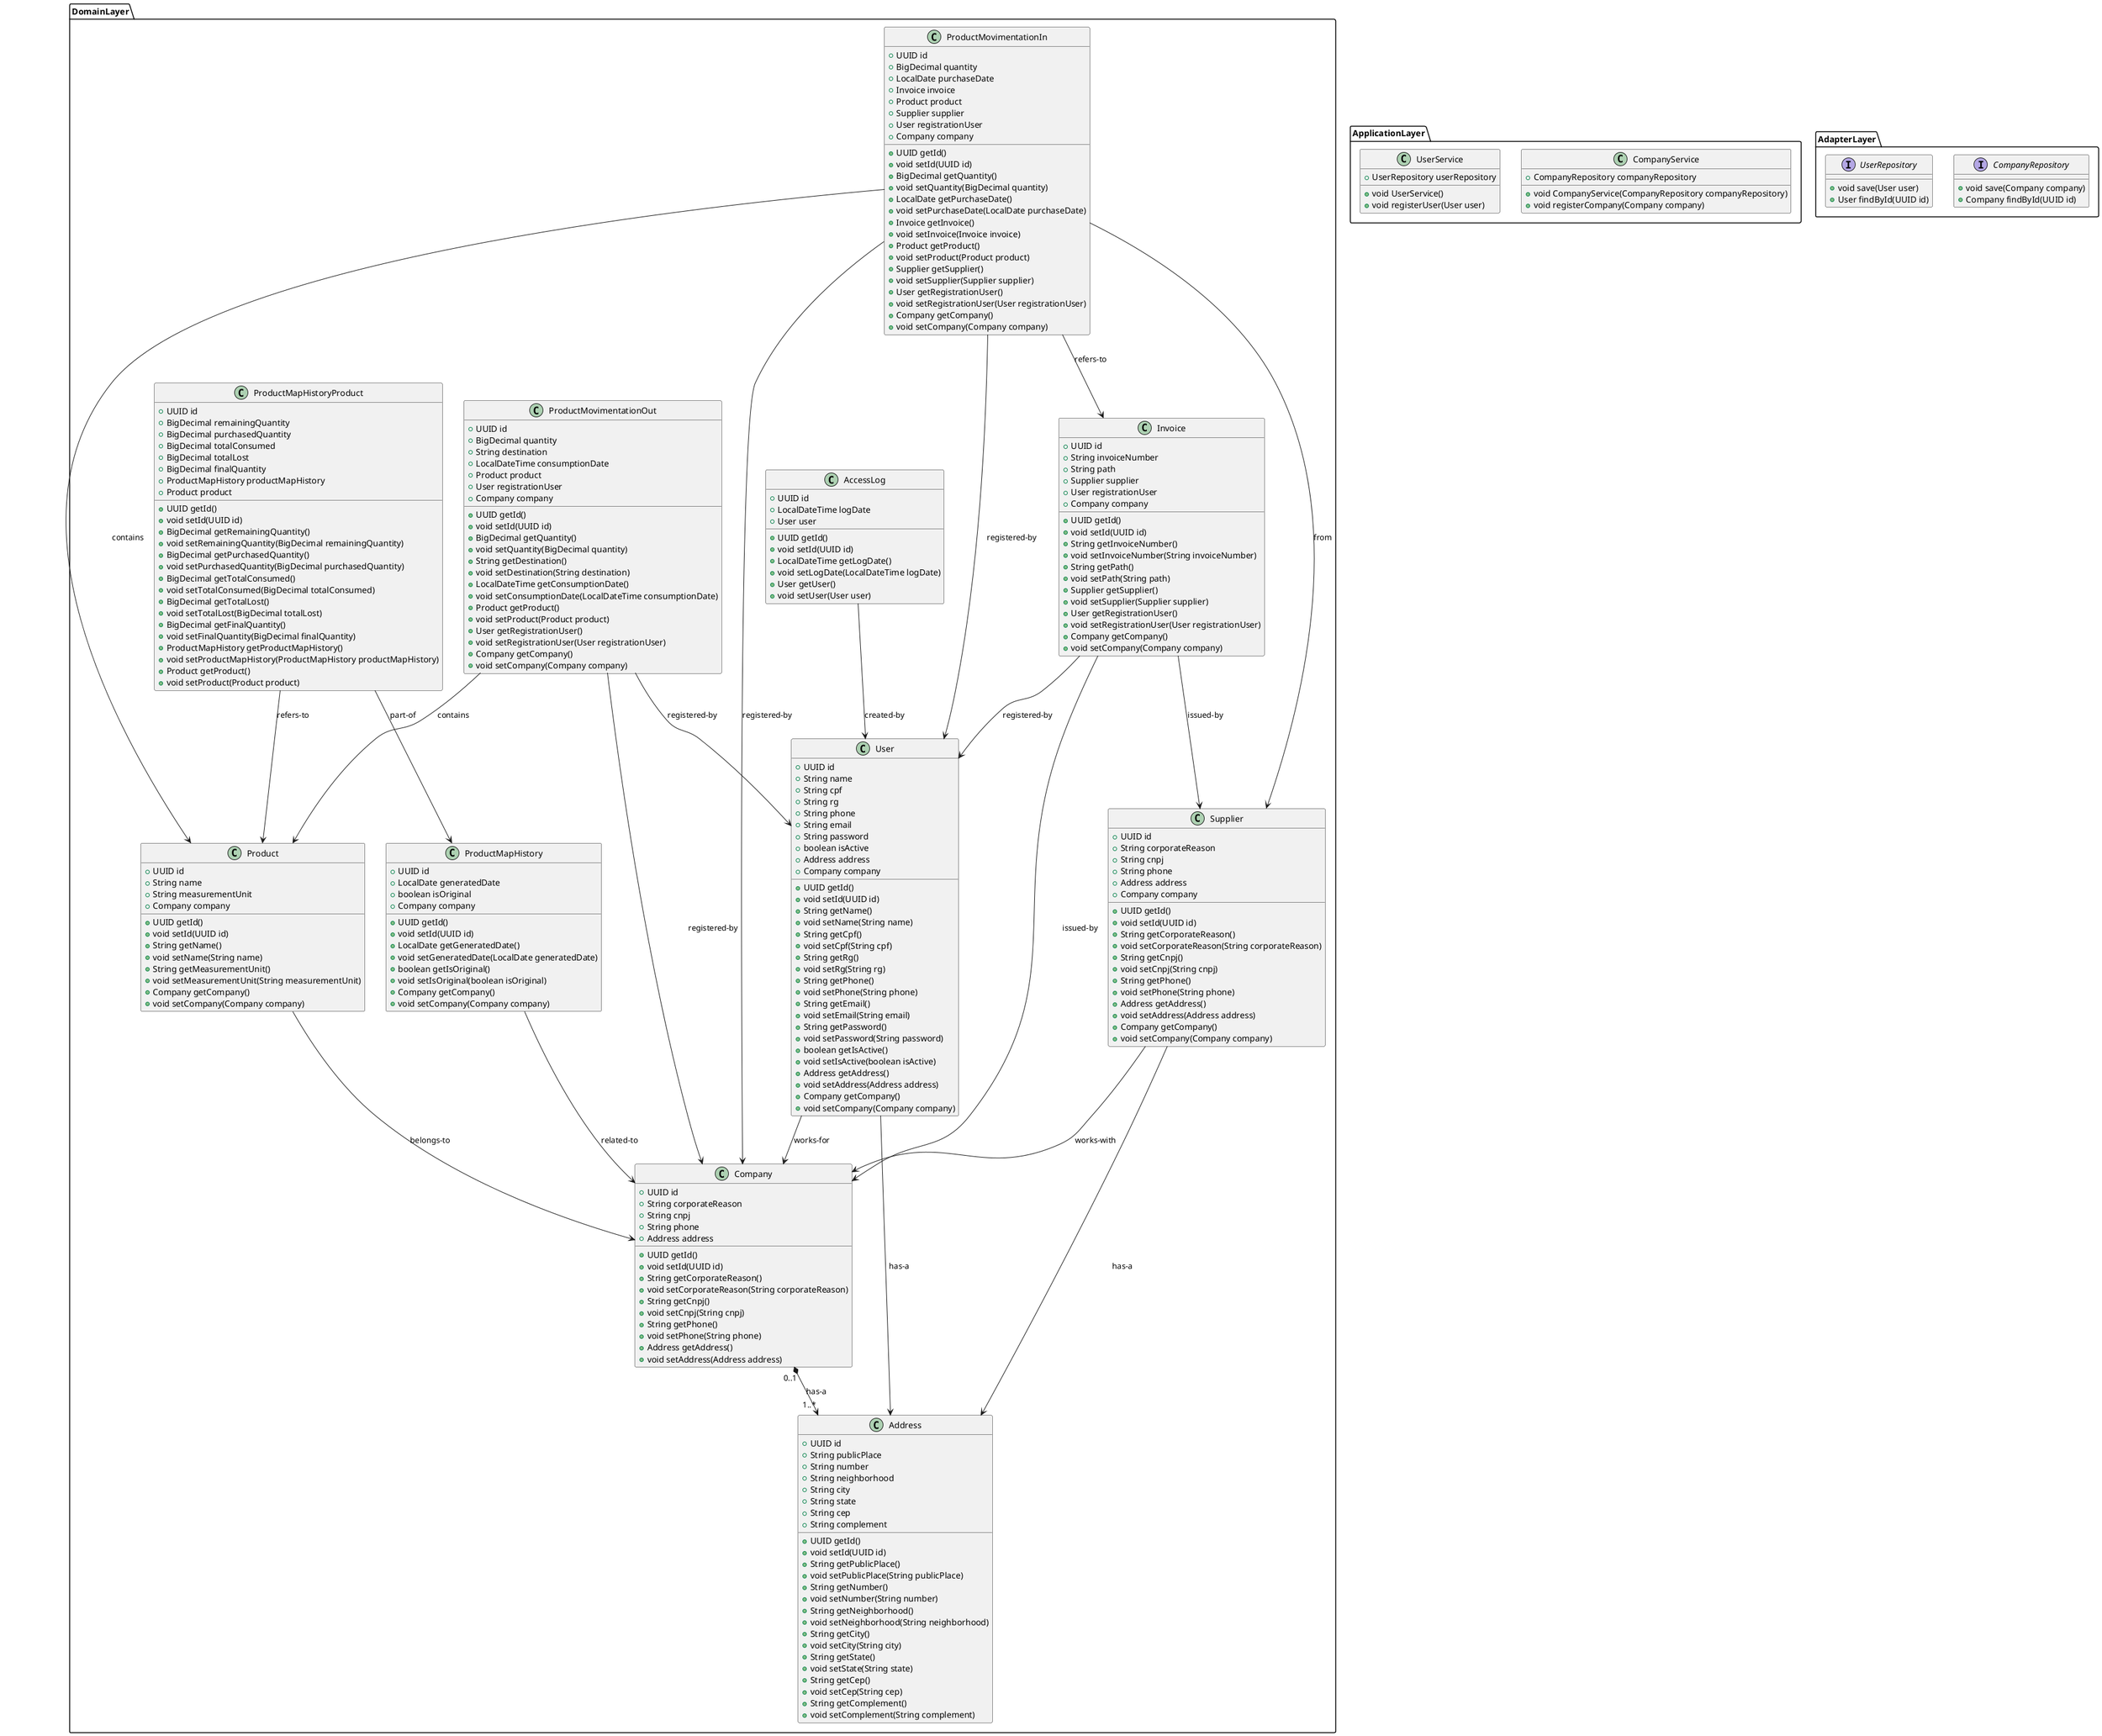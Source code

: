 @startuml controlled_map_generator_class_diagram

package DomainLayer {

    class Address {
        + UUID id
        + String publicPlace
        + String number
        + String neighborhood
        + String city
        + String state
        + String cep
        + String complement

        + UUID getId()
        + void setId(UUID id)
        + String getPublicPlace()
        + void setPublicPlace(String publicPlace)
        + String getNumber()
        + void setNumber(String number)
        + String getNeighborhood()
        + void setNeighborhood(String neighborhood)
        + String getCity()
        + void setCity(String city)
        + String getState()
        + void setState(String state)
        + String getCep()
        + void setCep(String cep)
        + String getComplement()
        + void setComplement(String complement)
    }

    class Company {
        + UUID id
        + String corporateReason
        + String cnpj
        + String phone
        + Address address

        + UUID getId()
        + void setId(UUID id)
        + String getCorporateReason()
        + void setCorporateReason(String corporateReason)
        + String getCnpj()
        + void setCnpj(String cnpj)
        + String getPhone()
        + void setPhone(String phone)
        + Address getAddress()
        + void setAddress(Address address)
    }

    class User {
        + UUID id
        + String name
        + String cpf
        + String rg
        + String phone
        + String email
        + String password
        + boolean isActive
        + Address address
        + Company company

        + UUID getId()
        + void setId(UUID id)
        + String getName()
        + void setName(String name)
        + String getCpf()
        + void setCpf(String cpf)
        + String getRg()
        + void setRg(String rg)
        + String getPhone()
        + void setPhone(String phone)
        + String getEmail()
        + void setEmail(String email)
        + String getPassword()
        + void setPassword(String password)
        + boolean getIsActive()
        + void setIsActive(boolean isActive)
        + Address getAddress()
        + void setAddress(Address address)
        + Company getCompany()
        + void setCompany(Company company)
    }

    class Supplier {
        + UUID id
        + String corporateReason
        + String cnpj
        + String phone
        + Address address
        + Company company

        + UUID getId()
        + void setId(UUID id)
        + String getCorporateReason()
        + void setCorporateReason(String corporateReason)
        + String getCnpj()
        + void setCnpj(String cnpj)
        + String getPhone()
        + void setPhone(String phone)
        + Address getAddress()
        + void setAddress(Address address)
        + Company getCompany()
        + void setCompany(Company company)
    }

    class Product {
        + UUID id
        + String name
        + String measurementUnit
        + Company company

        + UUID getId()
        + void setId(UUID id)
        + String getName()
        + void setName(String name)
        + String getMeasurementUnit()
        + void setMeasurementUnit(String measurementUnit)
        + Company getCompany()
        + void setCompany(Company company)
    }

    class Invoice {
        + UUID id
        + String invoiceNumber
        + String path
        + Supplier supplier
        + User registrationUser
        + Company company

        + UUID getId()
        + void setId(UUID id)
        + String getInvoiceNumber()
        + void setInvoiceNumber(String invoiceNumber)
        + String getPath()
        + void setPath(String path)
        + Supplier getSupplier()
        + void setSupplier(Supplier supplier)
        + User getRegistrationUser()
        + void setRegistrationUser(User registrationUser)
        + Company getCompany()
        + void setCompany(Company company)
    }

    class ProductMovimentationIn {
        + UUID id
        + BigDecimal quantity
        + LocalDate purchaseDate
        + Invoice invoice
        + Product product
        + Supplier supplier
        + User registrationUser
        + Company company

        + UUID getId()
        + void setId(UUID id)
        + BigDecimal getQuantity()
        + void setQuantity(BigDecimal quantity)
        + LocalDate getPurchaseDate()
        + void setPurchaseDate(LocalDate purchaseDate)
        + Invoice getInvoice()
        + void setInvoice(Invoice invoice)
        + Product getProduct()
        + void setProduct(Product product)
        + Supplier getSupplier()
        + void setSupplier(Supplier supplier)
        + User getRegistrationUser()
        + void setRegistrationUser(User registrationUser)
        + Company getCompany()
        + void setCompany(Company company)
    }

    class ProductMovimentationOut {
        + UUID id
        + BigDecimal quantity
        + String destination
        + LocalDateTime consumptionDate
        + Product product
        + User registrationUser
        + Company company

        + UUID getId()
        + void setId(UUID id)
        + BigDecimal getQuantity()
        + void setQuantity(BigDecimal quantity)
        + String getDestination()
        + void setDestination(String destination)
        + LocalDateTime getConsumptionDate()
        + void setConsumptionDate(LocalDateTime consumptionDate)
        + Product getProduct()
        + void setProduct(Product product)
        + User getRegistrationUser()
        + void setRegistrationUser(User registrationUser)
        + Company getCompany()
        + void setCompany(Company company)
    }

    class ProductMapHistory {
        + UUID id
        + LocalDate generatedDate
        + boolean isOriginal
        + Company company

        + UUID getId()
        + void setId(UUID id)
        + LocalDate getGeneratedDate()
        + void setGeneratedDate(LocalDate generatedDate)
        + boolean getIsOriginal()
        + void setIsOriginal(boolean isOriginal)
        + Company getCompany()
        + void setCompany(Company company)
    }

    class ProductMapHistoryProduct {
        + UUID id
        + BigDecimal remainingQuantity
        + BigDecimal purchasedQuantity
        + BigDecimal totalConsumed
        + BigDecimal totalLost
        + BigDecimal finalQuantity
        + ProductMapHistory productMapHistory
        + Product product

        + UUID getId()
        + void setId(UUID id)
        + BigDecimal getRemainingQuantity()
        + void setRemainingQuantity(BigDecimal remainingQuantity)
        + BigDecimal getPurchasedQuantity()
        + void setPurchasedQuantity(BigDecimal purchasedQuantity)
        + BigDecimal getTotalConsumed()
        + void setTotalConsumed(BigDecimal totalConsumed)
        + BigDecimal getTotalLost()
        + void setTotalLost(BigDecimal totalLost)
        + BigDecimal getFinalQuantity()
        + void setFinalQuantity(BigDecimal finalQuantity)
        + ProductMapHistory getProductMapHistory()
        + void setProductMapHistory(ProductMapHistory productMapHistory)
        + Product getProduct()
        + void setProduct(Product product)
    }

    class AccessLog {
        + UUID id
        + LocalDateTime logDate
        + User user

        + UUID getId()
        + void setId(UUID id)
        + LocalDateTime getLogDate()
        + void setLogDate(LocalDateTime logDate)
        + User getUser()
        + void setUser(User user)
    }

    Company "0..1" *--> "1..*" Address : has-a
    User --> Address : has-a
    Supplier --> Address : has-a

    User --> Company : works-for
    Supplier --> Company : works-with
    Product --> Company : belongs-to
    Invoice --> Company : issued-by
    ProductMovimentationIn --> Company : registered-by
    ProductMovimentationOut --> Company : registered-by
    ProductMapHistory --> Company : related-to
    AccessLog --> User : created-by

    Invoice --> Supplier : issued-by
    Invoice --> User : registered-by
    ProductMovimentationIn --> Invoice : refers-to
    ProductMovimentationIn --> Product : contains
    ProductMovimentationIn --> Supplier : from
    ProductMovimentationIn --> User : registered-by
    ProductMovimentationOut --> Product : contains
    ProductMovimentationOut --> User : registered-by
    ProductMapHistoryProduct --> ProductMapHistory : part-of
    ProductMapHistoryProduct --> Product : refers-to
}

package ApplicationLayer {
  class CompanyService {
    + CompanyRepository companyRepository    
    
    + void CompanyService(CompanyRepository companyRepository)
    + void registerCompany(Company company)
  }

  class UserService {
    + UserRepository userRepository
    
    + void UserService()
    + void registerUser(User user)
  }
}

package AdapterLayer {
  interface CompanyRepository {
    + void save(Company company)
    + Company findById(UUID id)
  }

  interface UserRepository {
    + void save(User user)
    + User findById(UUID id)
}

@enduml